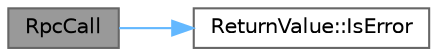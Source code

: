 digraph "RpcCall"
{
 // LATEX_PDF_SIZE
  bgcolor="transparent";
  edge [fontname=Helvetica,fontsize=10,labelfontname=Helvetica,labelfontsize=10];
  node [fontname=Helvetica,fontsize=10,shape=box,height=0.2,width=0.4];
  rankdir="LR";
  Node1 [id="Node000001",label="RpcCall",height=0.2,width=0.4,color="gray40", fillcolor="grey60", style="filled", fontcolor="black",tooltip=" "];
  Node1 -> Node2 [id="edge1_Node000001_Node000002",color="steelblue1",style="solid",tooltip=" "];
  Node2 [id="Node000002",label="ReturnValue::IsError",height=0.2,width=0.4,color="grey40", fillcolor="white", style="filled",URL="$class_return_value.html#a0e9308a6f7eb58488b75a70df37e30d2",tooltip="Returns true if the ReturnValue carries an error. In this case, the T value shall not be used."];
}
